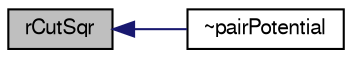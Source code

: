 digraph "rCutSqr"
{
  bgcolor="transparent";
  edge [fontname="FreeSans",fontsize="10",labelfontname="FreeSans",labelfontsize="10"];
  node [fontname="FreeSans",fontsize="10",shape=record];
  rankdir="LR";
  Node693 [label="rCutSqr",height=0.2,width=0.4,color="black", fillcolor="grey75", style="filled", fontcolor="black"];
  Node693 -> Node694 [dir="back",color="midnightblue",fontsize="10",style="solid",fontname="FreeSans"];
  Node694 [label="~pairPotential",height=0.2,width=0.4,color="black",URL="$a24442.html#a555835bd36d48e462ecc22de382fdc16",tooltip="Destructor. "];
}
